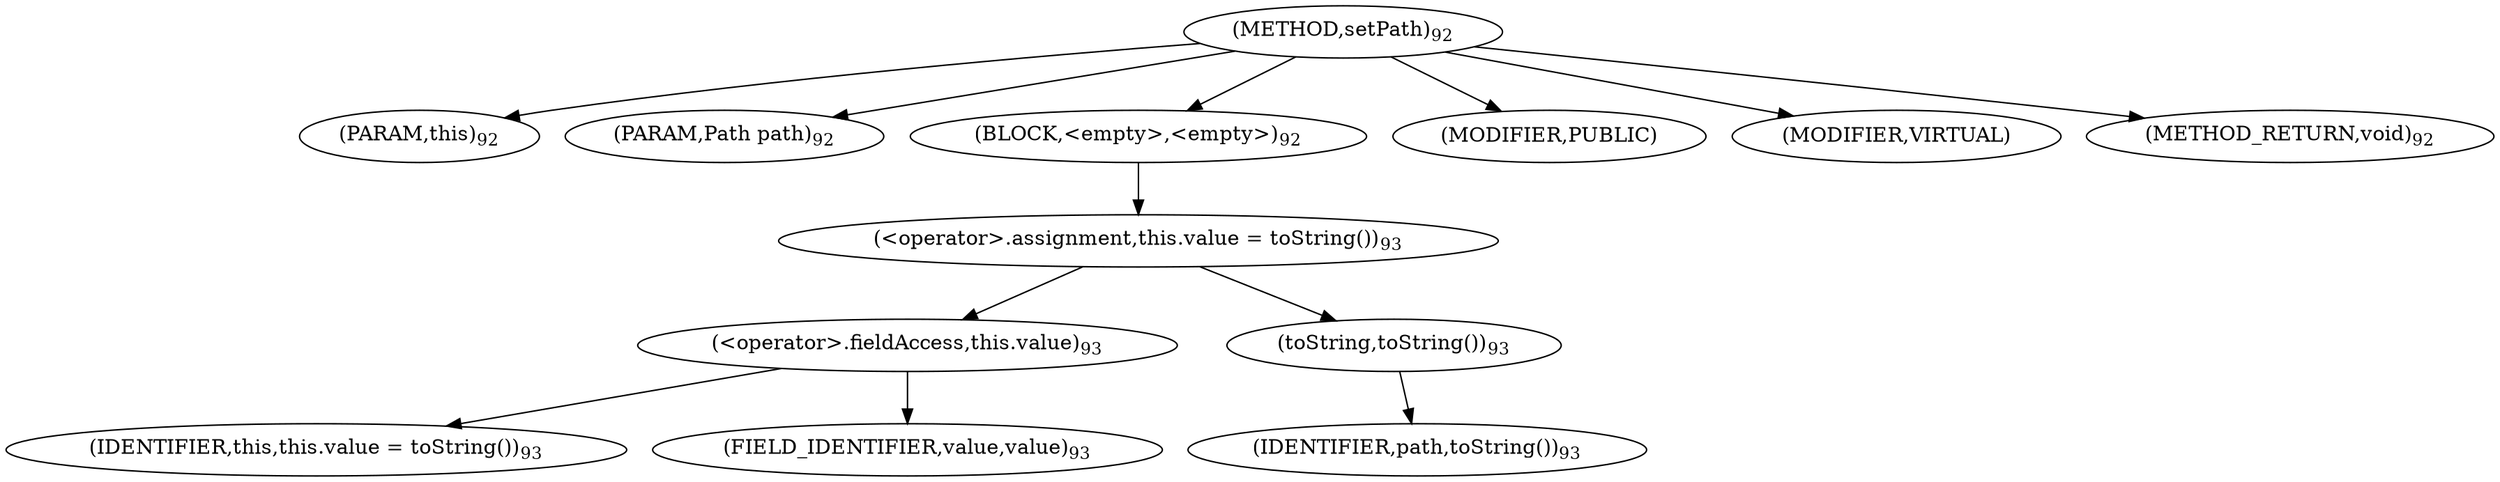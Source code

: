 digraph "setPath" {  
"101" [label = <(METHOD,setPath)<SUB>92</SUB>> ]
"14" [label = <(PARAM,this)<SUB>92</SUB>> ]
"102" [label = <(PARAM,Path path)<SUB>92</SUB>> ]
"103" [label = <(BLOCK,&lt;empty&gt;,&lt;empty&gt;)<SUB>92</SUB>> ]
"104" [label = <(&lt;operator&gt;.assignment,this.value = toString())<SUB>93</SUB>> ]
"105" [label = <(&lt;operator&gt;.fieldAccess,this.value)<SUB>93</SUB>> ]
"13" [label = <(IDENTIFIER,this,this.value = toString())<SUB>93</SUB>> ]
"106" [label = <(FIELD_IDENTIFIER,value,value)<SUB>93</SUB>> ]
"107" [label = <(toString,toString())<SUB>93</SUB>> ]
"108" [label = <(IDENTIFIER,path,toString())<SUB>93</SUB>> ]
"109" [label = <(MODIFIER,PUBLIC)> ]
"110" [label = <(MODIFIER,VIRTUAL)> ]
"111" [label = <(METHOD_RETURN,void)<SUB>92</SUB>> ]
  "101" -> "14" 
  "101" -> "102" 
  "101" -> "103" 
  "101" -> "109" 
  "101" -> "110" 
  "101" -> "111" 
  "103" -> "104" 
  "104" -> "105" 
  "104" -> "107" 
  "105" -> "13" 
  "105" -> "106" 
  "107" -> "108" 
}
